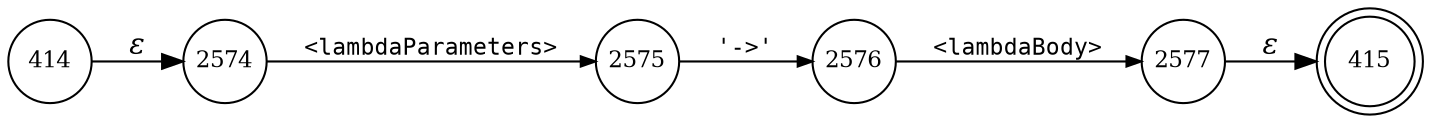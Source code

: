 digraph ATN {
rankdir=LR;
s415[fontsize=11, label="415", shape=doublecircle, fixedsize=true, width=.6];
s2576[fontsize=11,label="2576", shape=circle, fixedsize=true, width=.55, peripheries=1];
s2577[fontsize=11,label="2577", shape=circle, fixedsize=true, width=.55, peripheries=1];
s414[fontsize=11,label="414", shape=circle, fixedsize=true, width=.55, peripheries=1];
s2574[fontsize=11,label="2574", shape=circle, fixedsize=true, width=.55, peripheries=1];
s2575[fontsize=11,label="2575", shape=circle, fixedsize=true, width=.55, peripheries=1];
s414 -> s2574 [fontname="Times-Italic", label="&epsilon;"];
s2574 -> s2575 [fontsize=11, fontname="Courier", arrowsize=.7, label = "<lambdaParameters>", arrowhead = normal];
s2575 -> s2576 [fontsize=11, fontname="Courier", arrowsize=.7, label = "'->'", arrowhead = normal];
s2576 -> s2577 [fontsize=11, fontname="Courier", arrowsize=.7, label = "<lambdaBody>", arrowhead = normal];
s2577 -> s415 [fontname="Times-Italic", label="&epsilon;"];
}